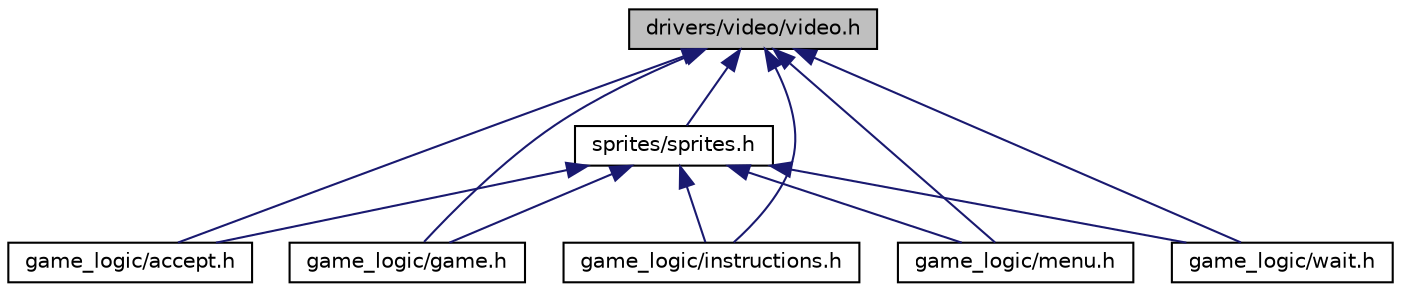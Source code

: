 digraph "drivers/video/video.h"
{
 // LATEX_PDF_SIZE
  edge [fontname="Helvetica",fontsize="10",labelfontname="Helvetica",labelfontsize="10"];
  node [fontname="Helvetica",fontsize="10",shape=record];
  Node1 [label="drivers/video/video.h",height=0.2,width=0.4,color="black", fillcolor="grey75", style="filled", fontcolor="black",tooltip="Functions for handling video mode setting, pixel drawing, and buffer swapping."];
  Node1 -> Node2 [dir="back",color="midnightblue",fontsize="10",style="solid"];
  Node2 [label="game_logic/accept.h",height=0.2,width=0.4,color="black", fillcolor="white", style="filled",URL="$accept_8h.html",tooltip="Functions and structures for handling user acceptance of invites."];
  Node1 -> Node3 [dir="back",color="midnightblue",fontsize="10",style="solid"];
  Node3 [label="game_logic/game.h",height=0.2,width=0.4,color="black", fillcolor="white", style="filled",URL="$game_8h.html",tooltip="Functions and structures for handling game logic."];
  Node1 -> Node4 [dir="back",color="midnightblue",fontsize="10",style="solid"];
  Node4 [label="game_logic/instructions.h",height=0.2,width=0.4,color="black", fillcolor="white", style="filled",URL="$instructions_8h.html",tooltip="Functions and structures for handling game instructions."];
  Node1 -> Node5 [dir="back",color="midnightblue",fontsize="10",style="solid"];
  Node5 [label="game_logic/menu.h",height=0.2,width=0.4,color="black", fillcolor="white", style="filled",URL="$menu_8h.html",tooltip="Functions and structures for handling the game menu."];
  Node1 -> Node6 [dir="back",color="midnightblue",fontsize="10",style="solid"];
  Node6 [label="game_logic/wait.h",height=0.2,width=0.4,color="black", fillcolor="white", style="filled",URL="$wait_8h.html",tooltip="Functions and structures for handling the waiting screen."];
  Node1 -> Node7 [dir="back",color="midnightblue",fontsize="10",style="solid"];
  Node7 [label="sprites/sprites.h",height=0.2,width=0.4,color="black", fillcolor="white", style="filled",URL="$sprites_8h.html",tooltip="Functions and structures for handling sprites."];
  Node7 -> Node2 [dir="back",color="midnightblue",fontsize="10",style="solid"];
  Node7 -> Node3 [dir="back",color="midnightblue",fontsize="10",style="solid"];
  Node7 -> Node4 [dir="back",color="midnightblue",fontsize="10",style="solid"];
  Node7 -> Node5 [dir="back",color="midnightblue",fontsize="10",style="solid"];
  Node7 -> Node6 [dir="back",color="midnightblue",fontsize="10",style="solid"];
}
